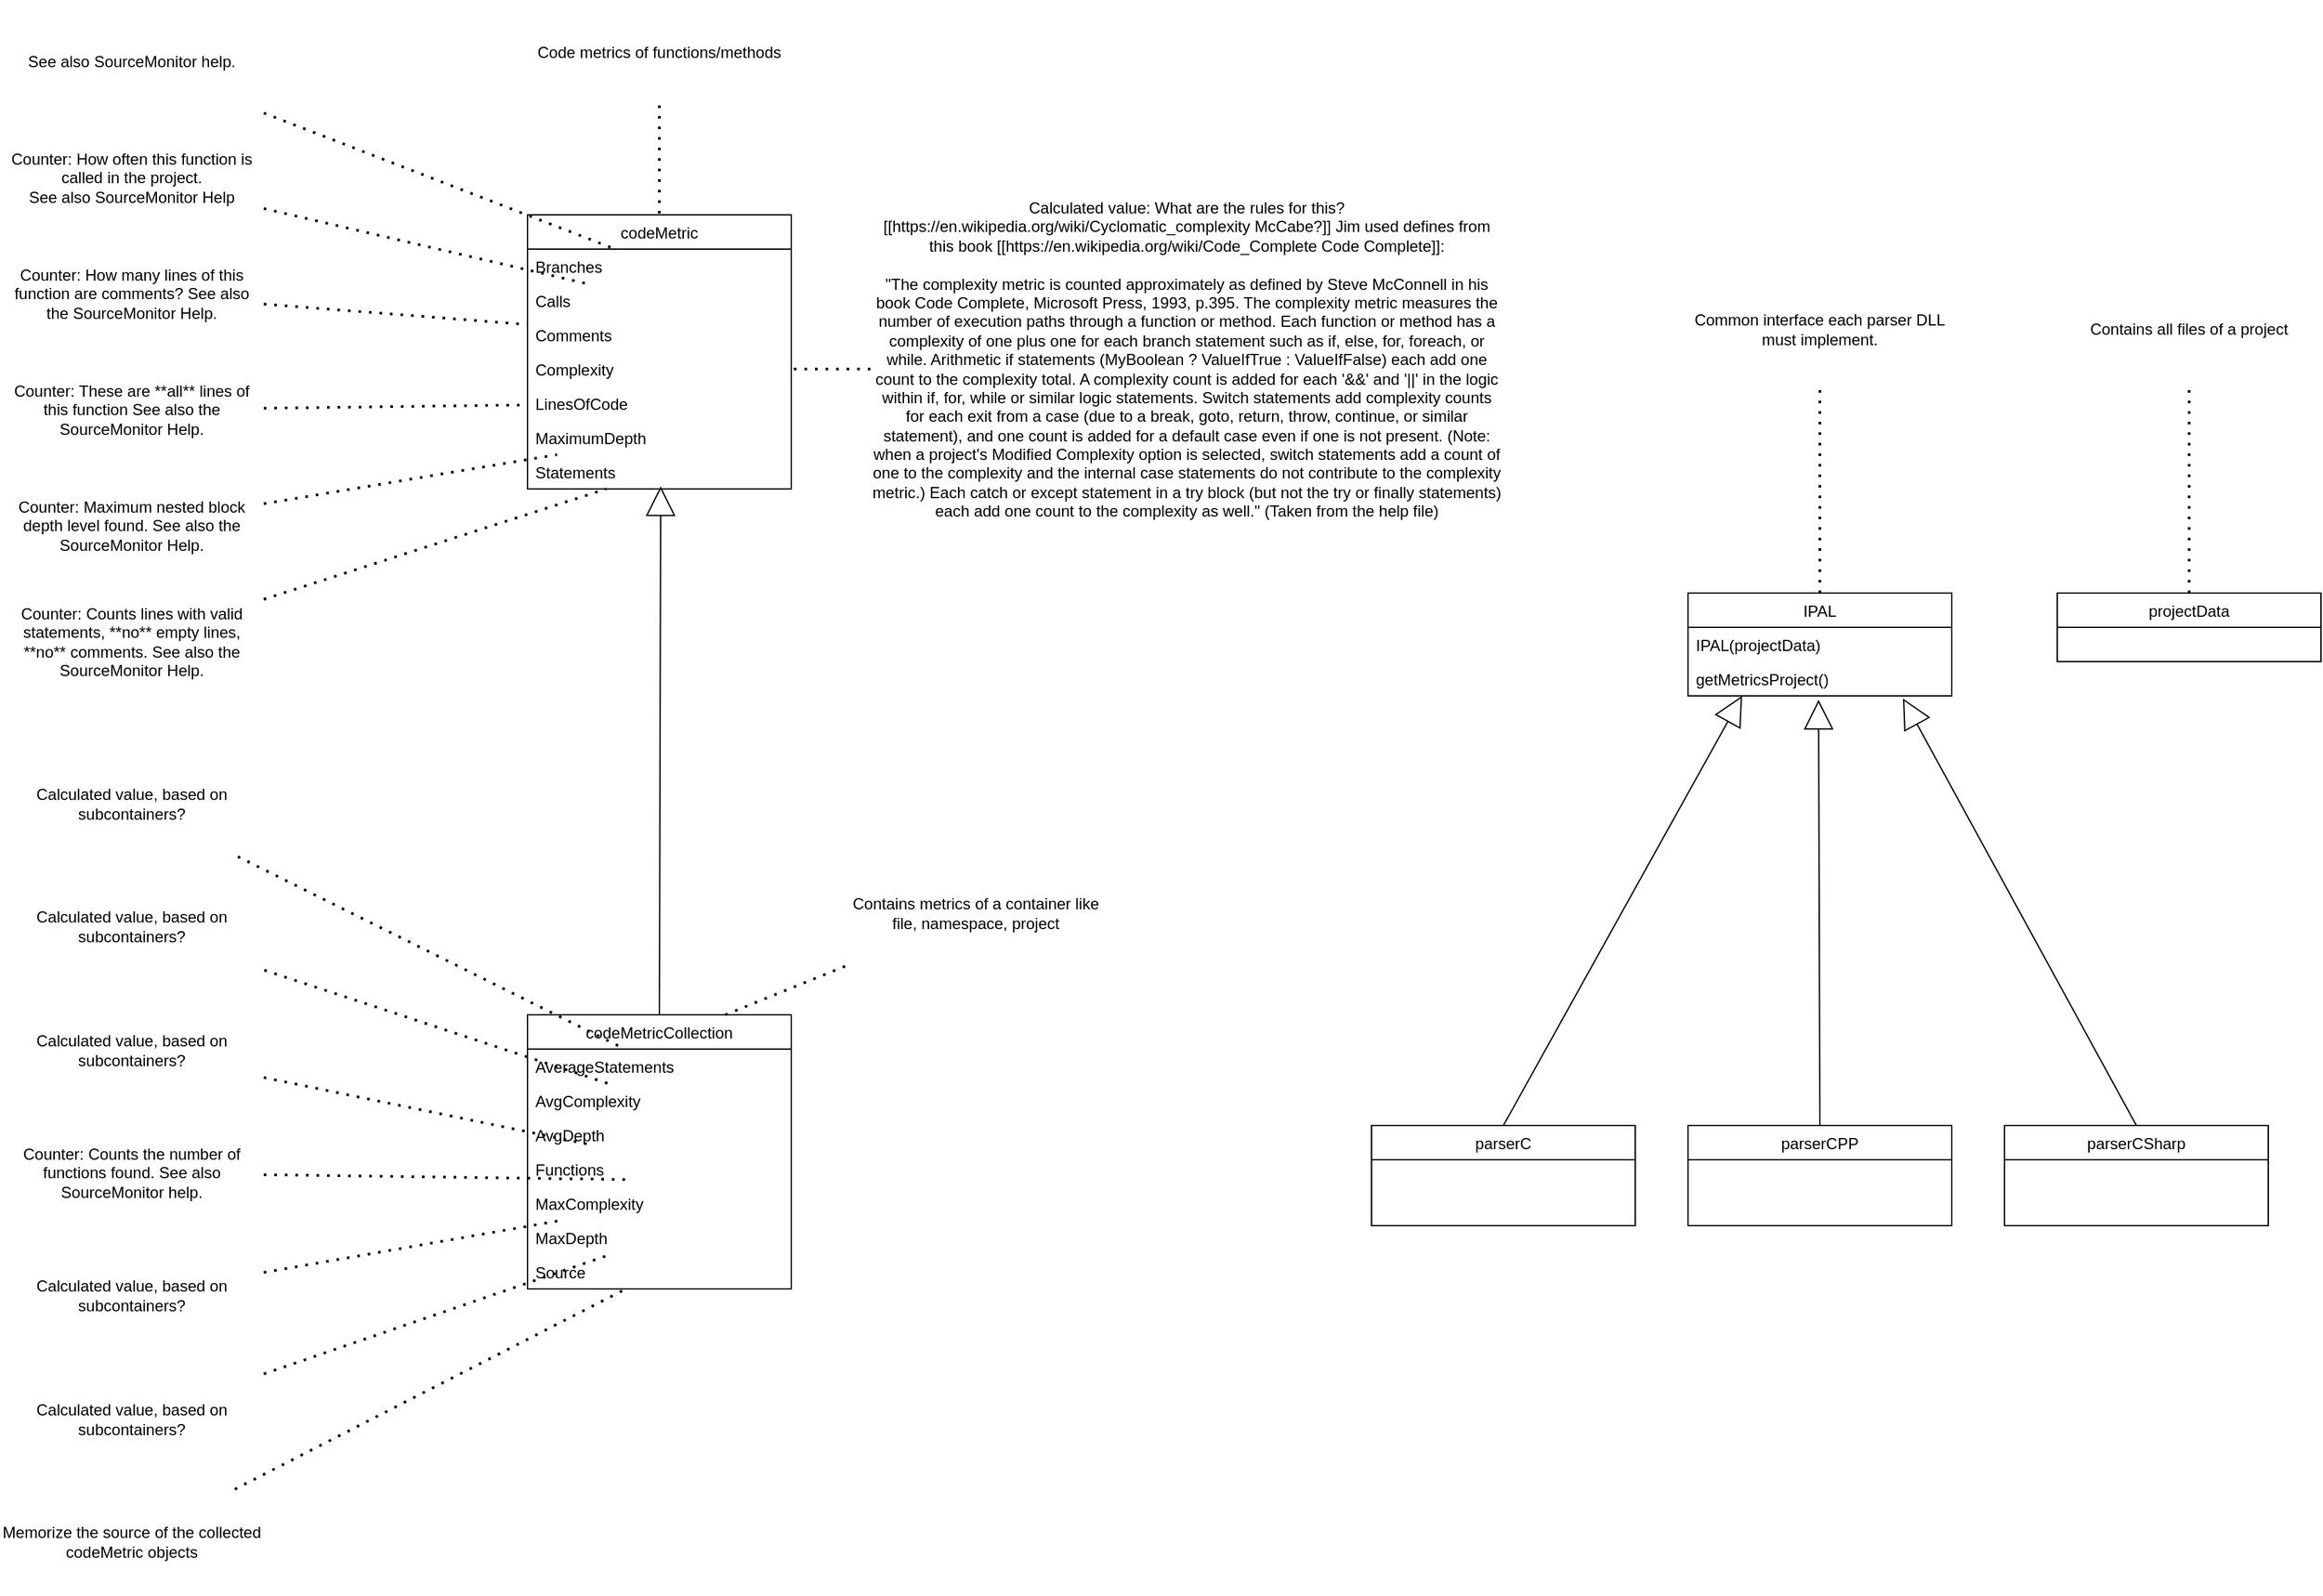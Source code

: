 <mxfile>
    <diagram id="5TZojqXVbbq3qXgQsASU" name="Page-1">
        <mxGraphModel dx="805" dy="760" grid="1" gridSize="10" guides="1" tooltips="1" connect="1" arrows="1" fold="1" page="1" pageScale="1" pageWidth="827" pageHeight="1169" math="0" shadow="0">
            <root>
                <mxCell id="0"/>
                <mxCell id="1" parent="0"/>
                <mxCell id="2" value="codeMetric" style="swimlane;fontStyle=0;childLayout=stackLayout;horizontal=1;startSize=26;fillColor=none;horizontalStack=0;resizeParent=1;resizeParentMax=0;resizeLast=0;collapsible=1;marginBottom=0;" parent="1" vertex="1">
                    <mxGeometry x="1080" y="993" width="200" height="208" as="geometry"/>
                </mxCell>
                <mxCell id="3" value="Branches&#10;" style="text;fillColor=none;align=left;verticalAlign=top;spacingLeft=4;spacingRight=4;overflow=hidden;rotatable=0;points=[[0,0.5],[1,0.5]];portConstraint=eastwest;" parent="2" vertex="1">
                    <mxGeometry y="26" width="200" height="26" as="geometry"/>
                </mxCell>
                <mxCell id="4" value="Calls" style="text;fillColor=none;align=left;verticalAlign=top;spacingLeft=4;spacingRight=4;overflow=hidden;rotatable=0;points=[[0,0.5],[1,0.5]];portConstraint=eastwest;" parent="2" vertex="1">
                    <mxGeometry y="52" width="200" height="26" as="geometry"/>
                </mxCell>
                <mxCell id="5" value="Comments" style="text;fillColor=none;align=left;verticalAlign=top;spacingLeft=4;spacingRight=4;overflow=hidden;rotatable=0;points=[[0,0.5],[1,0.5]];portConstraint=eastwest;" parent="2" vertex="1">
                    <mxGeometry y="78" width="200" height="26" as="geometry"/>
                </mxCell>
                <mxCell id="6" value="Complexity" style="text;fillColor=none;align=left;verticalAlign=top;spacingLeft=4;spacingRight=4;overflow=hidden;rotatable=0;points=[[0,0.5],[1,0.5]];portConstraint=eastwest;" parent="2" vertex="1">
                    <mxGeometry y="104" width="200" height="26" as="geometry"/>
                </mxCell>
                <mxCell id="7" value="LinesOfCode" style="text;fillColor=none;align=left;verticalAlign=top;spacingLeft=4;spacingRight=4;overflow=hidden;rotatable=0;points=[[0,0.5],[1,0.5]];portConstraint=eastwest;" parent="2" vertex="1">
                    <mxGeometry y="130" width="200" height="26" as="geometry"/>
                </mxCell>
                <mxCell id="8" value="MaximumDepth" style="text;fillColor=none;align=left;verticalAlign=top;spacingLeft=4;spacingRight=4;overflow=hidden;rotatable=0;points=[[0,0.5],[1,0.5]];portConstraint=eastwest;" parent="2" vertex="1">
                    <mxGeometry y="156" width="200" height="26" as="geometry"/>
                </mxCell>
                <mxCell id="9" value="Statements" style="text;fillColor=none;align=left;verticalAlign=top;spacingLeft=4;spacingRight=4;overflow=hidden;rotatable=0;points=[[0,0.5],[1,0.5]];portConstraint=eastwest;" parent="2" vertex="1">
                    <mxGeometry y="182" width="200" height="26" as="geometry"/>
                </mxCell>
                <mxCell id="11" value="See also SourceMonitor help." style="text;html=1;fillColor=none;align=center;verticalAlign=middle;whiteSpace=wrap;rounded=0;" parent="1" vertex="1">
                    <mxGeometry x="680" y="837" width="200" height="80" as="geometry"/>
                </mxCell>
                <mxCell id="12" value="Code metrics of functions/methods" style="text;html=1;fillColor=none;align=center;verticalAlign=middle;whiteSpace=wrap;rounded=0;" parent="1" vertex="1">
                    <mxGeometry x="1080" y="830" width="200" height="80" as="geometry"/>
                </mxCell>
                <mxCell id="14" value="" style="endArrow=none;dashed=1;html=1;dashPattern=1 3;strokeWidth=2;entryX=0.5;entryY=0;entryDx=0;entryDy=0;noEdgeStyle=1;fillColor=none;" parent="1" source="12" target="2" edge="1">
                    <mxGeometry width="50" height="50" relative="1" as="geometry">
                        <mxPoint x="530" y="310" as="sourcePoint"/>
                        <mxPoint x="580" y="260" as="targetPoint"/>
                    </mxGeometry>
                </mxCell>
                <mxCell id="15" value="" style="endArrow=none;dashed=1;html=1;dashPattern=1 3;strokeWidth=2;fillColor=none;" parent="1" source="11" target="3" edge="1">
                    <mxGeometry width="50" height="50" relative="1" as="geometry">
                        <mxPoint x="70" y="450" as="sourcePoint"/>
                        <mxPoint x="120" y="400" as="targetPoint"/>
                    </mxGeometry>
                </mxCell>
                <mxCell id="16" value="Counter: How often this function is called in the project.&lt;br&gt;See also SourceMonitor Help" style="text;html=1;fillColor=none;align=center;verticalAlign=middle;whiteSpace=wrap;rounded=0;" parent="1" vertex="1">
                    <mxGeometry x="680" y="925" width="200" height="80" as="geometry"/>
                </mxCell>
                <mxCell id="17" value="" style="endArrow=none;dashed=1;html=1;dashPattern=1 3;strokeWidth=2;fillColor=none;" parent="1" source="16" target="4" edge="1">
                    <mxGeometry width="50" height="50" relative="1" as="geometry">
                        <mxPoint x="320" y="440" as="sourcePoint"/>
                        <mxPoint x="370" y="390" as="targetPoint"/>
                    </mxGeometry>
                </mxCell>
                <mxCell id="18" value="&lt;div&gt;Counter: How many lines of&amp;nbsp;&lt;span&gt;this function are comments?&amp;nbsp;&lt;/span&gt;&lt;span&gt;See also the SourceMonitor Help.&lt;/span&gt;&lt;/div&gt;" style="text;html=1;fillColor=none;align=center;verticalAlign=middle;whiteSpace=wrap;rounded=0;" parent="1" vertex="1">
                    <mxGeometry x="680" y="1013" width="200" height="80" as="geometry"/>
                </mxCell>
                <mxCell id="19" value="" style="endArrow=none;dashed=1;html=1;dashPattern=1 3;strokeWidth=2;fillColor=none;" parent="1" source="18" target="5" edge="1">
                    <mxGeometry width="50" height="50" relative="1" as="geometry">
                        <mxPoint x="230" y="550" as="sourcePoint"/>
                        <mxPoint x="280" y="500" as="targetPoint"/>
                    </mxGeometry>
                </mxCell>
                <mxCell id="20" value="Calculated value: What are the rules for this? [[https://en.wikipedia.org/wiki/Cyclomatic_complexity McCabe?]] Jim used defines from this book [[https://en.wikipedia.org/wiki/Code_Complete Code Complete]]:&lt;br&gt;&lt;br&gt;&lt;div&gt;&quot;The complexity metric is counted approximately as defined by Steve McConnell in his book Code Complete, Microsoft Press, 1993, p.395. The complexity metric measures the number of execution paths through a function or method. Each function or method has a complexity of one plus one for each branch statement such as if, else, for, foreach, or while. Arithmetic if statements (MyBoolean ? ValueIfTrue : ValueIfFalse) each add one count to the complexity total. A complexity count is added for each '&amp;amp;&amp;amp;' and '||' in the logic within if, for, while or similar logic statements. Switch statements add complexity counts for each exit from a case (due to a break, goto, return, throw, continue, or similar statement), and one count is added for a default case even if one is not present. (Note: when a project's Modified Complexity option is selected, switch statements add a count of one to the complexity and the internal case statements do not contribute to the complexity metric.) Each catch or except statement in a try block (but not the try or finally statements) each add one count to the complexity as well.&quot; (Taken from the help file)&lt;/div&gt;&lt;div&gt;&lt;br&gt;&lt;/div&gt;" style="text;html=1;fillColor=none;align=center;verticalAlign=middle;whiteSpace=wrap;rounded=0;" parent="1" vertex="1">
                    <mxGeometry x="1340" y="975" width="480" height="270" as="geometry"/>
                </mxCell>
                <mxCell id="21" value="" style="endArrow=none;dashed=1;html=1;dashPattern=1 3;strokeWidth=2;fillColor=none;" parent="1" source="20" target="6" edge="1">
                    <mxGeometry width="50" height="50" relative="1" as="geometry">
                        <mxPoint x="360" y="880" as="sourcePoint"/>
                        <mxPoint x="410" y="830" as="targetPoint"/>
                    </mxGeometry>
                </mxCell>
                <mxCell id="22" value="Counter: These are **all** lines of this function See also the SourceMonitor Help." style="text;html=1;fillColor=none;align=center;verticalAlign=middle;whiteSpace=wrap;rounded=0;" parent="1" vertex="1">
                    <mxGeometry x="680" y="1101" width="200" height="80" as="geometry"/>
                </mxCell>
                <mxCell id="23" value="" style="endArrow=none;dashed=1;html=1;dashPattern=1 3;strokeWidth=2;fillColor=none;" parent="1" source="22" target="7" edge="1">
                    <mxGeometry width="50" height="50" relative="1" as="geometry">
                        <mxPoint x="940" y="1330" as="sourcePoint"/>
                        <mxPoint x="990" y="1280" as="targetPoint"/>
                    </mxGeometry>
                </mxCell>
                <mxCell id="24" value="Counter: Maximum nested block depth level found. See also the SourceMonitor Help." style="text;html=1;fillColor=none;align=center;verticalAlign=middle;whiteSpace=wrap;rounded=0;" parent="1" vertex="1">
                    <mxGeometry x="680" y="1189" width="200" height="80" as="geometry"/>
                </mxCell>
                <mxCell id="25" value="" style="endArrow=none;dashed=1;html=1;dashPattern=1 3;strokeWidth=2;fillColor=none;" parent="1" source="24" target="8" edge="1">
                    <mxGeometry width="50" height="50" relative="1" as="geometry">
                        <mxPoint x="1170" y="1440" as="sourcePoint"/>
                        <mxPoint x="1220" y="1390" as="targetPoint"/>
                    </mxGeometry>
                </mxCell>
                <mxCell id="26" value="Counter: Counts lines with valid statements, **no** empty lines, **no** comments. See also the SourceMonitor Help." style="text;html=1;fillColor=none;align=center;verticalAlign=middle;whiteSpace=wrap;rounded=0;" parent="1" vertex="1">
                    <mxGeometry x="680" y="1277" width="200" height="80" as="geometry"/>
                </mxCell>
                <mxCell id="27" value="" style="endArrow=none;dashed=1;html=1;dashPattern=1 3;strokeWidth=2;fillColor=none;" parent="1" source="26" target="9" edge="1">
                    <mxGeometry width="50" height="50" relative="1" as="geometry">
                        <mxPoint x="1040" y="1360" as="sourcePoint"/>
                        <mxPoint x="1090" y="1310" as="targetPoint"/>
                    </mxGeometry>
                </mxCell>
                <mxCell id="28" value="codeMetricCollection" style="swimlane;fontStyle=0;childLayout=stackLayout;horizontal=1;startSize=26;fillColor=none;horizontalStack=0;resizeParent=1;resizeParentMax=0;resizeLast=0;collapsible=1;marginBottom=0;" parent="1" vertex="1">
                    <mxGeometry x="1080" y="1600" width="200" height="208" as="geometry"/>
                </mxCell>
                <mxCell id="29" value="AverageStatements" style="text;fillColor=none;align=left;verticalAlign=top;spacingLeft=4;spacingRight=4;overflow=hidden;rotatable=0;points=[[0,0.5],[1,0.5]];portConstraint=eastwest;" parent="28" vertex="1">
                    <mxGeometry y="26" width="200" height="26" as="geometry"/>
                </mxCell>
                <mxCell id="39" value="AvgComplexity" style="text;fillColor=none;align=left;verticalAlign=top;spacingLeft=4;spacingRight=4;overflow=hidden;rotatable=0;points=[[0,0.5],[1,0.5]];portConstraint=eastwest;" parent="28" vertex="1">
                    <mxGeometry y="52" width="200" height="26" as="geometry"/>
                </mxCell>
                <mxCell id="42" value="AvgDepth" style="text;fillColor=none;align=left;verticalAlign=top;spacingLeft=4;spacingRight=4;overflow=hidden;rotatable=0;points=[[0,0.5],[1,0.5]];portConstraint=eastwest;" parent="28" vertex="1">
                    <mxGeometry y="78" width="200" height="26" as="geometry"/>
                </mxCell>
                <mxCell id="45" value="Functions" style="text;fillColor=none;align=left;verticalAlign=top;spacingLeft=4;spacingRight=4;overflow=hidden;rotatable=0;points=[[0,0.5],[1,0.5]];portConstraint=eastwest;" parent="28" vertex="1">
                    <mxGeometry y="104" width="200" height="26" as="geometry"/>
                </mxCell>
                <mxCell id="48" value="MaxComplexity" style="text;fillColor=none;align=left;verticalAlign=top;spacingLeft=4;spacingRight=4;overflow=hidden;rotatable=0;points=[[0,0.5],[1,0.5]];portConstraint=eastwest;" parent="28" vertex="1">
                    <mxGeometry y="130" width="200" height="26" as="geometry"/>
                </mxCell>
                <mxCell id="51" value="MaxDepth" style="text;fillColor=none;align=left;verticalAlign=top;spacingLeft=4;spacingRight=4;overflow=hidden;rotatable=0;points=[[0,0.5],[1,0.5]];portConstraint=eastwest;" parent="28" vertex="1">
                    <mxGeometry y="156" width="200" height="26" as="geometry"/>
                </mxCell>
                <mxCell id="54" value="Source" style="text;fillColor=none;align=left;verticalAlign=top;spacingLeft=4;spacingRight=4;overflow=hidden;rotatable=0;points=[[0,0.5],[1,0.5]];portConstraint=eastwest;" parent="28" vertex="1">
                    <mxGeometry y="182" width="200" height="26" as="geometry"/>
                </mxCell>
                <mxCell id="36" value="Calculated value, based on subcontainers?" style="text;html=1;fillColor=none;align=center;verticalAlign=middle;whiteSpace=wrap;rounded=0;" parent="1" vertex="1">
                    <mxGeometry x="680" y="1400" width="200" height="80" as="geometry"/>
                </mxCell>
                <mxCell id="38" value="" style="endArrow=none;dashed=1;html=1;dashPattern=1 3;strokeWidth=2;fillColor=none;" parent="1" source="36" target="29" edge="1">
                    <mxGeometry width="50" height="50" relative="1" as="geometry">
                        <mxPoint x="1040" y="1720" as="sourcePoint"/>
                        <mxPoint x="1090" y="1670" as="targetPoint"/>
                    </mxGeometry>
                </mxCell>
                <mxCell id="40" value="Calculated value, based on subcontainers?" style="text;html=1;fillColor=none;align=center;verticalAlign=middle;whiteSpace=wrap;rounded=0;" parent="1" vertex="1">
                    <mxGeometry x="680" y="1493" width="200" height="80" as="geometry"/>
                </mxCell>
                <mxCell id="41" value="" style="endArrow=none;dashed=1;html=1;dashPattern=1 3;strokeWidth=2;fillColor=none;" parent="1" source="39" target="40" edge="1">
                    <mxGeometry width="50" height="50" relative="1" as="geometry">
                        <mxPoint x="1150" y="1730" as="sourcePoint"/>
                        <mxPoint x="1200" y="1680" as="targetPoint"/>
                    </mxGeometry>
                </mxCell>
                <mxCell id="43" value="Calculated value, based on subcontainers?" style="text;html=1;fillColor=none;align=center;verticalAlign=middle;whiteSpace=wrap;rounded=0;" parent="1" vertex="1">
                    <mxGeometry x="680" y="1587" width="200" height="80" as="geometry"/>
                </mxCell>
                <mxCell id="44" value="" style="endArrow=none;dashed=1;html=1;dashPattern=1 3;strokeWidth=2;entryX=0.25;entryY=0.808;entryDx=0;entryDy=0;entryPerimeter=0;fillColor=none;" parent="1" source="43" target="42" edge="1">
                    <mxGeometry width="50" height="50" relative="1" as="geometry">
                        <mxPoint x="1010" y="1750" as="sourcePoint"/>
                        <mxPoint x="1060" y="1700" as="targetPoint"/>
                    </mxGeometry>
                </mxCell>
                <mxCell id="46" value="Counter: Counts the number of functions found. See also SourceMonitor help." style="text;html=1;fillColor=none;align=center;verticalAlign=middle;whiteSpace=wrap;rounded=0;" parent="1" vertex="1">
                    <mxGeometry x="680" y="1680" width="200" height="80" as="geometry"/>
                </mxCell>
                <mxCell id="47" value="" style="endArrow=none;dashed=1;html=1;dashPattern=1 3;strokeWidth=2;entryX=0.379;entryY=0.808;entryDx=0;entryDy=0;entryPerimeter=0;fillColor=none;" parent="1" source="46" target="45" edge="1">
                    <mxGeometry width="50" height="50" relative="1" as="geometry">
                        <mxPoint x="1020" y="1730" as="sourcePoint"/>
                        <mxPoint x="1070" y="1680" as="targetPoint"/>
                    </mxGeometry>
                </mxCell>
                <mxCell id="49" value="Calculated value, based on subcontainers?" style="text;html=1;fillColor=none;align=center;verticalAlign=middle;whiteSpace=wrap;rounded=0;" parent="1" vertex="1">
                    <mxGeometry x="680" y="1773" width="200" height="80" as="geometry"/>
                </mxCell>
                <mxCell id="50" value="" style="endArrow=none;dashed=1;html=1;dashPattern=1 3;strokeWidth=2;fillColor=none;" parent="1" source="49" target="48" edge="1">
                    <mxGeometry width="50" height="50" relative="1" as="geometry">
                        <mxPoint x="1090" y="1790" as="sourcePoint"/>
                        <mxPoint x="1140" y="1740" as="targetPoint"/>
                    </mxGeometry>
                </mxCell>
                <mxCell id="52" value="Calculated value, based on subcontainers?" style="text;html=1;fillColor=none;align=center;verticalAlign=middle;whiteSpace=wrap;rounded=0;" parent="1" vertex="1">
                    <mxGeometry x="680" y="1867" width="200" height="80" as="geometry"/>
                </mxCell>
                <mxCell id="53" value="" style="endArrow=none;dashed=1;html=1;dashPattern=1 3;strokeWidth=2;fillColor=none;" parent="1" source="52" target="51" edge="1">
                    <mxGeometry width="50" height="50" relative="1" as="geometry">
                        <mxPoint x="1080" y="1900" as="sourcePoint"/>
                        <mxPoint x="1130" y="1850" as="targetPoint"/>
                    </mxGeometry>
                </mxCell>
                <mxCell id="55" value="Memorize the source of the collected codeMetric objects" style="text;html=1;fillColor=none;align=center;verticalAlign=middle;whiteSpace=wrap;rounded=0;" parent="1" vertex="1">
                    <mxGeometry x="680" y="1960" width="200" height="80" as="geometry"/>
                </mxCell>
                <mxCell id="56" value="" style="endArrow=none;dashed=1;html=1;dashPattern=1 3;strokeWidth=2;fillColor=none;" parent="1" source="55" target="54" edge="1">
                    <mxGeometry width="50" height="50" relative="1" as="geometry">
                        <mxPoint x="1050" y="1970" as="sourcePoint"/>
                        <mxPoint x="1100" y="1920" as="targetPoint"/>
                    </mxGeometry>
                </mxCell>
                <mxCell id="57" value="Contains metrics of a container like file, namespace, project" style="text;html=1;fillColor=none;align=center;verticalAlign=middle;whiteSpace=wrap;rounded=0;" parent="1" vertex="1">
                    <mxGeometry x="1320" y="1483" width="200" height="80" as="geometry"/>
                </mxCell>
                <mxCell id="58" value="" style="endArrow=none;dashed=1;html=1;dashPattern=1 3;strokeWidth=2;exitX=0.75;exitY=0;exitDx=0;exitDy=0;fillColor=none;" parent="1" source="28" target="57" edge="1">
                    <mxGeometry width="50" height="50" relative="1" as="geometry">
                        <mxPoint x="1390" y="1600" as="sourcePoint"/>
                        <mxPoint x="1260" y="1940" as="targetPoint"/>
                    </mxGeometry>
                </mxCell>
                <mxCell id="59" value="" style="endArrow=block;html=1;exitX=0.5;exitY=0;exitDx=0;exitDy=0;entryX=0.505;entryY=0.923;entryDx=0;entryDy=0;entryPerimeter=0;endFill=0;jumpSize=6;startSize=6;endSize=20;fillColor=none;" parent="1" source="28" target="9" edge="1">
                    <mxGeometry width="50" height="50" relative="1" as="geometry">
                        <mxPoint x="1410" y="1680" as="sourcePoint"/>
                        <mxPoint x="1460" y="1630" as="targetPoint"/>
                    </mxGeometry>
                </mxCell>
                <mxCell id="60" value="IPAL" style="swimlane;fontStyle=0;childLayout=stackLayout;horizontal=1;startSize=26;fillColor=none;horizontalStack=0;resizeParent=1;resizeParentMax=0;resizeLast=0;collapsible=1;marginBottom=0;" parent="1" vertex="1">
                    <mxGeometry x="1960" y="1280" width="200" height="78" as="geometry"/>
                </mxCell>
                <mxCell id="61" value="IPAL(projectData)" style="text;fillColor=none;align=left;verticalAlign=top;spacingLeft=4;spacingRight=4;overflow=hidden;rotatable=0;points=[[0,0.5],[1,0.5]];portConstraint=eastwest;" parent="60" vertex="1">
                    <mxGeometry y="26" width="200" height="26" as="geometry"/>
                </mxCell>
                <mxCell id="68" value="getMetricsProject()" style="text;fillColor=none;align=left;verticalAlign=top;spacingLeft=4;spacingRight=4;overflow=hidden;rotatable=0;points=[[0,0.5],[1,0.5]];portConstraint=eastwest;" parent="60" vertex="1">
                    <mxGeometry y="52" width="200" height="26" as="geometry"/>
                </mxCell>
                <mxCell id="69" value="parserCSharp" style="swimlane;fontStyle=0;childLayout=stackLayout;horizontal=1;startSize=26;fillColor=none;horizontalStack=0;resizeParent=1;resizeParentMax=0;resizeLast=0;collapsible=1;marginBottom=0;" parent="1" vertex="1">
                    <mxGeometry x="2200" y="1684" width="200" height="76" as="geometry"/>
                </mxCell>
                <mxCell id="72" value="parserC" style="swimlane;fontStyle=0;childLayout=stackLayout;horizontal=1;startSize=26;fillColor=none;horizontalStack=0;resizeParent=1;resizeParentMax=0;resizeLast=0;collapsible=1;marginBottom=0;" parent="1" vertex="1">
                    <mxGeometry x="1720" y="1684" width="200" height="76" as="geometry"/>
                </mxCell>
                <mxCell id="73" value="parserCPP" style="swimlane;fontStyle=0;childLayout=stackLayout;horizontal=1;startSize=26;fillColor=none;horizontalStack=0;resizeParent=1;resizeParentMax=0;resizeLast=0;collapsible=1;marginBottom=0;" parent="1" vertex="1">
                    <mxGeometry x="1960" y="1684" width="200" height="76" as="geometry"/>
                </mxCell>
                <mxCell id="74" value="" style="endArrow=block;html=1;exitX=0.5;exitY=0;exitDx=0;exitDy=0;endFill=0;jumpSize=6;startSize=6;endSize=20;entryX=0.205;entryY=1;entryDx=0;entryDy=0;entryPerimeter=0;fillColor=none;" parent="1" source="72" target="68" edge="1">
                    <mxGeometry width="50" height="50" relative="1" as="geometry">
                        <mxPoint x="1190" y="1610" as="sourcePoint"/>
                        <mxPoint x="1990" y="1430" as="targetPoint"/>
                    </mxGeometry>
                </mxCell>
                <mxCell id="75" value="" style="endArrow=block;html=1;exitX=0.5;exitY=0;exitDx=0;exitDy=0;endFill=0;jumpSize=6;startSize=6;endSize=20;entryX=0.495;entryY=1.115;entryDx=0;entryDy=0;entryPerimeter=0;fillColor=none;" parent="1" source="73" target="68" edge="1">
                    <mxGeometry width="50" height="50" relative="1" as="geometry">
                        <mxPoint x="1830" y="1694" as="sourcePoint"/>
                        <mxPoint x="2011" y="1368" as="targetPoint"/>
                    </mxGeometry>
                </mxCell>
                <mxCell id="76" value="" style="endArrow=block;html=1;exitX=0.5;exitY=0;exitDx=0;exitDy=0;endFill=0;jumpSize=6;startSize=6;endSize=20;entryX=0.815;entryY=1.077;entryDx=0;entryDy=0;entryPerimeter=0;fillColor=none;" parent="1" source="69" target="68" edge="1">
                    <mxGeometry width="50" height="50" relative="1" as="geometry">
                        <mxPoint x="2070" y="1694" as="sourcePoint"/>
                        <mxPoint x="2069" y="1370.99" as="targetPoint"/>
                    </mxGeometry>
                </mxCell>
                <mxCell id="77" value="Common interface each parser DLL must implement." style="text;html=1;fillColor=none;align=center;verticalAlign=middle;whiteSpace=wrap;rounded=0;" parent="1" vertex="1">
                    <mxGeometry x="1960" y="1040" width="200" height="80" as="geometry"/>
                </mxCell>
                <mxCell id="78" value="" style="endArrow=none;dashed=1;html=1;dashPattern=1 3;strokeWidth=2;startSize=6;endSize=20;jumpSize=6;exitX=0.5;exitY=0;exitDx=0;exitDy=0;fillColor=none;" parent="1" source="60" target="77" edge="1">
                    <mxGeometry width="50" height="50" relative="1" as="geometry">
                        <mxPoint x="2120" y="1250" as="sourcePoint"/>
                        <mxPoint x="1870" y="1270" as="targetPoint"/>
                    </mxGeometry>
                </mxCell>
                <mxCell id="79" value="projectData" style="swimlane;fontStyle=0;childLayout=stackLayout;horizontal=1;startSize=26;fillColor=none;horizontalStack=0;resizeParent=1;resizeParentMax=0;resizeLast=0;collapsible=1;marginBottom=0;" parent="1" vertex="1">
                    <mxGeometry x="2240" y="1280" width="200" height="52" as="geometry"/>
                </mxCell>
                <mxCell id="82" value="Contains all files of a project" style="text;html=1;fillColor=none;align=center;verticalAlign=middle;whiteSpace=wrap;rounded=0;" parent="1" vertex="1">
                    <mxGeometry x="2240" y="1040" width="200" height="80" as="geometry"/>
                </mxCell>
                <mxCell id="83" value="" style="endArrow=none;dashed=1;html=1;dashPattern=1 3;strokeWidth=2;startSize=6;endSize=20;jumpSize=6;exitX=0.5;exitY=0;exitDx=0;exitDy=0;fillColor=none;" parent="1" source="79" target="82" edge="1">
                    <mxGeometry width="50" height="50" relative="1" as="geometry">
                        <mxPoint x="2310" y="1230" as="sourcePoint"/>
                        <mxPoint x="2360" y="1180" as="targetPoint"/>
                    </mxGeometry>
                </mxCell>
            </root>
        </mxGraphModel>
    </diagram>
</mxfile>